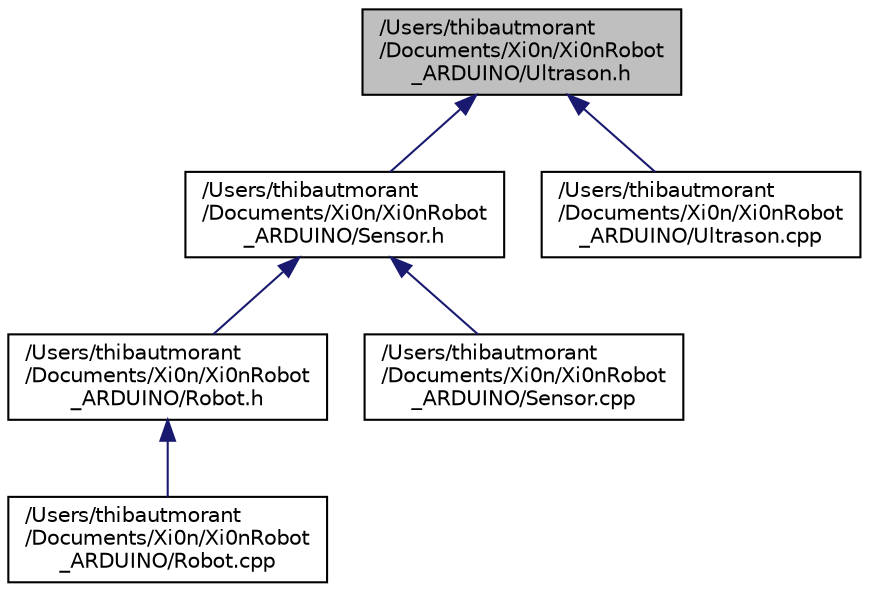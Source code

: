 digraph "/Users/thibautmorant/Documents/Xi0n/Xi0nRobot_ARDUINO/Ultrason.h"
{
  edge [fontname="Helvetica",fontsize="10",labelfontname="Helvetica",labelfontsize="10"];
  node [fontname="Helvetica",fontsize="10",shape=record];
  Node2 [label="/Users/thibautmorant\l/Documents/Xi0n/Xi0nRobot\l_ARDUINO/Ultrason.h",height=0.2,width=0.4,color="black", fillcolor="grey75", style="filled", fontcolor="black"];
  Node2 -> Node3 [dir="back",color="midnightblue",fontsize="10",style="solid"];
  Node3 [label="/Users/thibautmorant\l/Documents/Xi0n/Xi0nRobot\l_ARDUINO/Sensor.h",height=0.2,width=0.4,color="black", fillcolor="white", style="filled",URL="$_sensor_8h.html",tooltip="Sensor structure&#39;s. "];
  Node3 -> Node4 [dir="back",color="midnightblue",fontsize="10",style="solid"];
  Node4 [label="/Users/thibautmorant\l/Documents/Xi0n/Xi0nRobot\l_ARDUINO/Robot.h",height=0.2,width=0.4,color="black", fillcolor="white", style="filled",URL="$_robot_8h.html",tooltip="Robot structure&#39;s. "];
  Node4 -> Node5 [dir="back",color="midnightblue",fontsize="10",style="solid"];
  Node5 [label="/Users/thibautmorant\l/Documents/Xi0n/Xi0nRobot\l_ARDUINO/Robot.cpp",height=0.2,width=0.4,color="black", fillcolor="white", style="filled",URL="$_robot_8cpp.html"];
  Node3 -> Node6 [dir="back",color="midnightblue",fontsize="10",style="solid"];
  Node6 [label="/Users/thibautmorant\l/Documents/Xi0n/Xi0nRobot\l_ARDUINO/Sensor.cpp",height=0.2,width=0.4,color="black", fillcolor="white", style="filled",URL="$_sensor_8cpp.html"];
  Node2 -> Node7 [dir="back",color="midnightblue",fontsize="10",style="solid"];
  Node7 [label="/Users/thibautmorant\l/Documents/Xi0n/Xi0nRobot\l_ARDUINO/Ultrason.cpp",height=0.2,width=0.4,color="black", fillcolor="white", style="filled",URL="$_ultrason_8cpp.html"];
}
